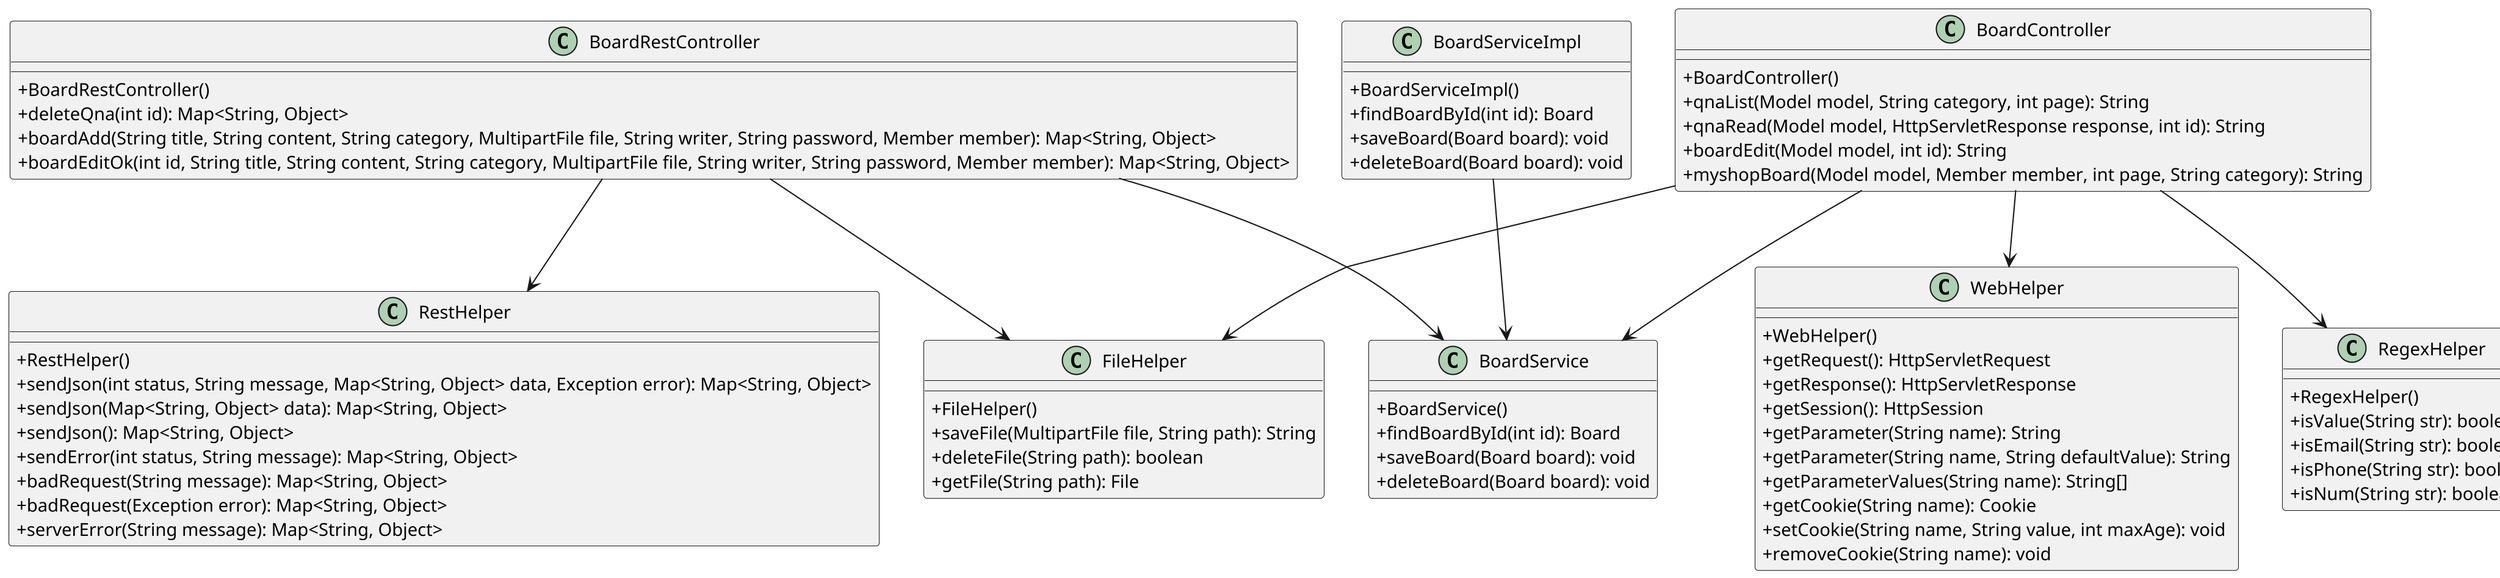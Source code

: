 @startuml
skinparam dpi 200
skinparam classAttributeIconSize 0

class BoardController {
    + BoardController()
    + qnaList(Model model, String category, int page): String
    + qnaRead(Model model, HttpServletResponse response, int id): String
    + boardEdit(Model model, int id): String
    + myshopBoard(Model model, Member member, int page, String category): String
}

class BoardRestController {
    + BoardRestController()
    + deleteQna(int id): Map<String, Object>
    + boardAdd(String title, String content, String category, MultipartFile file, String writer, String password, Member member): Map<String, Object>
    + boardEditOk(int id, String title, String content, String category, MultipartFile file, String writer, String password, Member member): Map<String, Object>
}

class BoardService {
    + BoardService()
    + findBoardById(int id): Board
    + saveBoard(Board board): void
    + deleteBoard(Board board): void
}

class BoardServiceImpl {
    + BoardServiceImpl()
    + findBoardById(int id): Board
    + saveBoard(Board board): void
    + deleteBoard(Board board): void
}

class RestHelper {
    + RestHelper()
    + sendJson(int status, String message, Map<String, Object> data, Exception error): Map<String, Object>
    + sendJson(Map<String, Object> data): Map<String, Object>
    + sendJson(): Map<String, Object>
    + sendError(int status, String message): Map<String, Object>
    + badRequest(String message): Map<String, Object>
    + badRequest(Exception error): Map<String, Object>
    + serverError(String message): Map<String, Object>
}

class FileHelper {
    + FileHelper()
    + saveFile(MultipartFile file, String path): String
    + deleteFile(String path): boolean
    + getFile(String path): File
}

class RegexHelper {
    + RegexHelper()
    + isValue(String str): boolean
    + isEmail(String str): boolean
    + isPhone(String str): boolean
    + isNum(String str): boolean
}

class WebHelper {
    + WebHelper()
    + getRequest(): HttpServletRequest
    + getResponse(): HttpServletResponse
    + getSession(): HttpSession
    + getParameter(String name): String
    + getParameter(String name, String defaultValue): String
    + getParameterValues(String name): String[]
    + getCookie(String name): Cookie
    + setCookie(String name, String value, int maxAge): void
    + removeCookie(String name): void
}

BoardController --> BoardService
BoardController --> FileHelper
BoardController --> RegexHelper
BoardController --> WebHelper

BoardRestController --> RestHelper
BoardRestController --> FileHelper
BoardRestController --> BoardService

BoardServiceImpl --> BoardService

@enduml